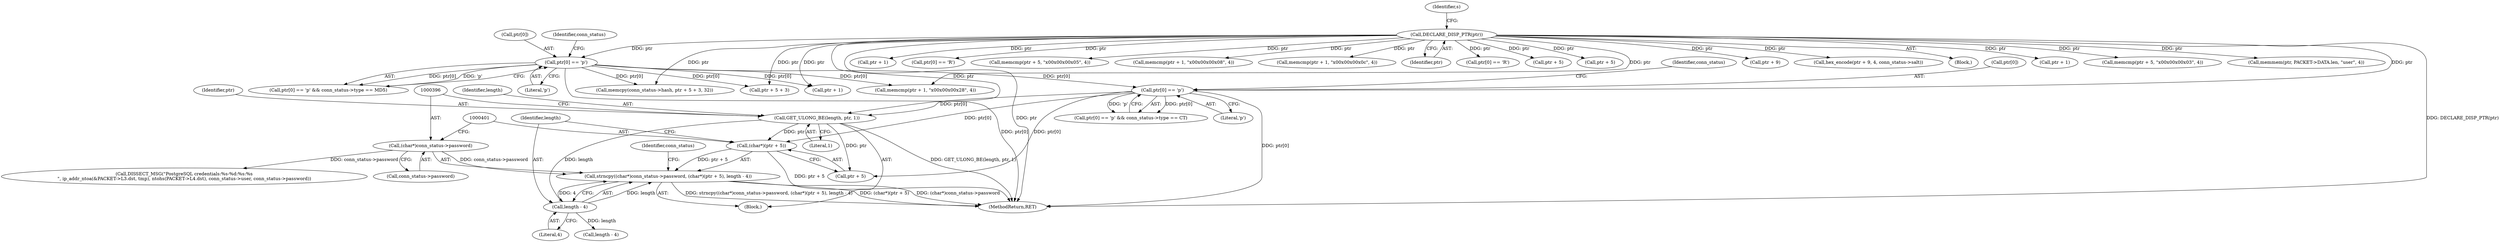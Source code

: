 digraph "0_ettercap_e3abe7d7585ecc420a7cab73313216613aadad5a@API" {
"1000394" [label="(Call,strncpy((char*)conn_status->password, (char*)(ptr + 5), length - 4))"];
"1000395" [label="(Call,(char*)conn_status->password)"];
"1000400" [label="(Call,(char*)(ptr + 5))"];
"1000376" [label="(Call,ptr[0] == 'p')"];
"1000286" [label="(Call,ptr[0] == 'p')"];
"1000114" [label="(Call,DECLARE_DISP_PTR(ptr))"];
"1000390" [label="(Call,GET_ULONG_BE(length, ptr, 1))"];
"1000405" [label="(Call,length - 4)"];
"1000493" [label="(Call,ptr + 1)"];
"1000400" [label="(Call,(char*)(ptr + 5))"];
"1000114" [label="(Call,DECLARE_DISP_PTR(ptr))"];
"1000535" [label="(Call,ptr[0] == 'R')"];
"1000285" [label="(Call,ptr[0] == 'p' && conn_status->type == MD5)"];
"1000499" [label="(Call,memcmp(ptr + 5, \"\x00\x00\x00\x05\", 4))"];
"1000542" [label="(Call,memcmp(ptr + 1, \"\x00\x00\x00\x08\", 4))"];
"1000324" [label="(Call,memcpy(conn_status->hash, ptr + 5 + 3, 32))"];
"1000411" [label="(Identifier,conn_status)"];
"1000118" [label="(Identifier,s)"];
"1000390" [label="(Call,GET_ULONG_BE(length, ptr, 1))"];
"1000383" [label="(Identifier,conn_status)"];
"1000406" [label="(Identifier,length)"];
"1000286" [label="(Call,ptr[0] == 'p')"];
"1000492" [label="(Call,memcmp(ptr + 1, \"\x00\x00\x00\x0c\", 4))"];
"1000115" [label="(Identifier,ptr)"];
"1000380" [label="(Literal,'p')"];
"1000386" [label="(Block,)"];
"1000377" [label="(Call,ptr[0])"];
"1000417" [label="(Call,DISSECT_MSG(\"PostgreSQL credentials:%s-%d:%s:%s\n\", ip_addr_ntoa(&PACKET->L3.dst, tmp), ntohs(PACKET->L4.dst), conn_status->user, conn_status->password))"];
"1000485" [label="(Call,ptr[0] == 'R')"];
"1000395" [label="(Call,(char*)conn_status->password)"];
"1000550" [label="(Call,ptr + 5)"];
"1000392" [label="(Identifier,ptr)"];
"1000397" [label="(Call,conn_status->password)"];
"1000500" [label="(Call,ptr + 5)"];
"1000402" [label="(Call,ptr + 5)"];
"1000328" [label="(Call,ptr + 5 + 3)"];
"1000376" [label="(Call,ptr[0] == 'p')"];
"1000375" [label="(Call,ptr[0] == 'p' && conn_status->type == CT)"];
"1000301" [label="(Call,ptr + 1)"];
"1000405" [label="(Call,length - 4)"];
"1000407" [label="(Literal,4)"];
"1000413" [label="(Call,length - 4)"];
"1000290" [label="(Literal,'p')"];
"1000519" [label="(Call,ptr + 9)"];
"1000518" [label="(Call,hex_encode(ptr + 9, 4, conn_status->salt))"];
"1000113" [label="(Block,)"];
"1000300" [label="(Call,memcmp(ptr + 1, \"\x00\x00\x00\x28\", 4))"];
"1000287" [label="(Call,ptr[0])"];
"1000293" [label="(Identifier,conn_status)"];
"1000543" [label="(Call,ptr + 1)"];
"1000572" [label="(MethodReturn,RET)"];
"1000549" [label="(Call,memcmp(ptr + 5, \"\x00\x00\x00\x03\", 4))"];
"1000394" [label="(Call,strncpy((char*)conn_status->password, (char*)(ptr + 5), length - 4))"];
"1000393" [label="(Literal,1)"];
"1000169" [label="(Call,memmem(ptr, PACKET->DATA.len, \"user\", 4))"];
"1000391" [label="(Identifier,length)"];
"1000394" -> "1000386"  [label="AST: "];
"1000394" -> "1000405"  [label="CFG: "];
"1000395" -> "1000394"  [label="AST: "];
"1000400" -> "1000394"  [label="AST: "];
"1000405" -> "1000394"  [label="AST: "];
"1000411" -> "1000394"  [label="CFG: "];
"1000394" -> "1000572"  [label="DDG: strncpy((char*)conn_status->password, (char*)(ptr + 5), length - 4)"];
"1000394" -> "1000572"  [label="DDG: (char*)(ptr + 5)"];
"1000394" -> "1000572"  [label="DDG: (char*)conn_status->password"];
"1000395" -> "1000394"  [label="DDG: conn_status->password"];
"1000400" -> "1000394"  [label="DDG: ptr + 5"];
"1000405" -> "1000394"  [label="DDG: length"];
"1000405" -> "1000394"  [label="DDG: 4"];
"1000395" -> "1000397"  [label="CFG: "];
"1000396" -> "1000395"  [label="AST: "];
"1000397" -> "1000395"  [label="AST: "];
"1000401" -> "1000395"  [label="CFG: "];
"1000395" -> "1000417"  [label="DDG: conn_status->password"];
"1000400" -> "1000402"  [label="CFG: "];
"1000401" -> "1000400"  [label="AST: "];
"1000402" -> "1000400"  [label="AST: "];
"1000406" -> "1000400"  [label="CFG: "];
"1000400" -> "1000572"  [label="DDG: ptr + 5"];
"1000376" -> "1000400"  [label="DDG: ptr[0]"];
"1000390" -> "1000400"  [label="DDG: ptr"];
"1000376" -> "1000375"  [label="AST: "];
"1000376" -> "1000380"  [label="CFG: "];
"1000377" -> "1000376"  [label="AST: "];
"1000380" -> "1000376"  [label="AST: "];
"1000383" -> "1000376"  [label="CFG: "];
"1000375" -> "1000376"  [label="CFG: "];
"1000376" -> "1000572"  [label="DDG: ptr[0]"];
"1000376" -> "1000375"  [label="DDG: ptr[0]"];
"1000376" -> "1000375"  [label="DDG: 'p'"];
"1000286" -> "1000376"  [label="DDG: ptr[0]"];
"1000114" -> "1000376"  [label="DDG: ptr"];
"1000376" -> "1000390"  [label="DDG: ptr[0]"];
"1000376" -> "1000402"  [label="DDG: ptr[0]"];
"1000286" -> "1000285"  [label="AST: "];
"1000286" -> "1000290"  [label="CFG: "];
"1000287" -> "1000286"  [label="AST: "];
"1000290" -> "1000286"  [label="AST: "];
"1000293" -> "1000286"  [label="CFG: "];
"1000285" -> "1000286"  [label="CFG: "];
"1000286" -> "1000572"  [label="DDG: ptr[0]"];
"1000286" -> "1000285"  [label="DDG: ptr[0]"];
"1000286" -> "1000285"  [label="DDG: 'p'"];
"1000114" -> "1000286"  [label="DDG: ptr"];
"1000286" -> "1000300"  [label="DDG: ptr[0]"];
"1000286" -> "1000301"  [label="DDG: ptr[0]"];
"1000286" -> "1000324"  [label="DDG: ptr[0]"];
"1000286" -> "1000328"  [label="DDG: ptr[0]"];
"1000114" -> "1000113"  [label="AST: "];
"1000114" -> "1000115"  [label="CFG: "];
"1000115" -> "1000114"  [label="AST: "];
"1000118" -> "1000114"  [label="CFG: "];
"1000114" -> "1000572"  [label="DDG: DECLARE_DISP_PTR(ptr)"];
"1000114" -> "1000572"  [label="DDG: ptr"];
"1000114" -> "1000169"  [label="DDG: ptr"];
"1000114" -> "1000300"  [label="DDG: ptr"];
"1000114" -> "1000301"  [label="DDG: ptr"];
"1000114" -> "1000324"  [label="DDG: ptr"];
"1000114" -> "1000328"  [label="DDG: ptr"];
"1000114" -> "1000390"  [label="DDG: ptr"];
"1000114" -> "1000485"  [label="DDG: ptr"];
"1000114" -> "1000492"  [label="DDG: ptr"];
"1000114" -> "1000493"  [label="DDG: ptr"];
"1000114" -> "1000499"  [label="DDG: ptr"];
"1000114" -> "1000500"  [label="DDG: ptr"];
"1000114" -> "1000518"  [label="DDG: ptr"];
"1000114" -> "1000519"  [label="DDG: ptr"];
"1000114" -> "1000535"  [label="DDG: ptr"];
"1000114" -> "1000542"  [label="DDG: ptr"];
"1000114" -> "1000543"  [label="DDG: ptr"];
"1000114" -> "1000549"  [label="DDG: ptr"];
"1000114" -> "1000550"  [label="DDG: ptr"];
"1000390" -> "1000386"  [label="AST: "];
"1000390" -> "1000393"  [label="CFG: "];
"1000391" -> "1000390"  [label="AST: "];
"1000392" -> "1000390"  [label="AST: "];
"1000393" -> "1000390"  [label="AST: "];
"1000396" -> "1000390"  [label="CFG: "];
"1000390" -> "1000572"  [label="DDG: GET_ULONG_BE(length, ptr, 1)"];
"1000390" -> "1000402"  [label="DDG: ptr"];
"1000390" -> "1000405"  [label="DDG: length"];
"1000405" -> "1000407"  [label="CFG: "];
"1000406" -> "1000405"  [label="AST: "];
"1000407" -> "1000405"  [label="AST: "];
"1000405" -> "1000413"  [label="DDG: length"];
}
